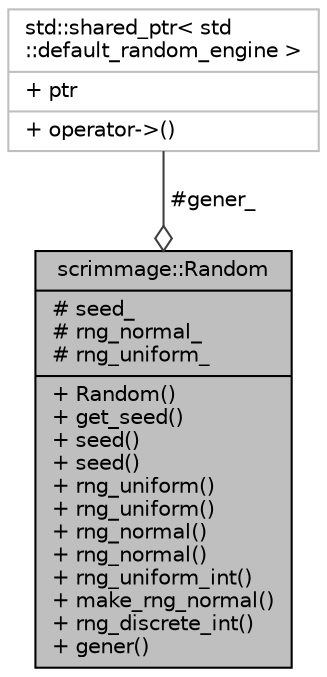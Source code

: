 digraph "scrimmage::Random"
{
 // LATEX_PDF_SIZE
  edge [fontname="Helvetica",fontsize="10",labelfontname="Helvetica",labelfontsize="10"];
  node [fontname="Helvetica",fontsize="10",shape=record];
  Node1 [label="{scrimmage::Random\n|# seed_\l# rng_normal_\l# rng_uniform_\l|+ Random()\l+ get_seed()\l+ seed()\l+ seed()\l+ rng_uniform()\l+ rng_uniform()\l+ rng_normal()\l+ rng_normal()\l+ rng_uniform_int()\l+ make_rng_normal()\l+ rng_discrete_int()\l+ gener()\l}",height=0.2,width=0.4,color="black", fillcolor="grey75", style="filled", fontcolor="black",tooltip=" "];
  Node2 -> Node1 [color="grey25",fontsize="10",style="solid",label=" #gener_" ,arrowhead="odiamond",fontname="Helvetica"];
  Node2 [label="{std::shared_ptr\< std\l::default_random_engine \>\n|+ ptr\l|+ operator-\>()\l}",height=0.2,width=0.4,color="grey75", fillcolor="white", style="filled",tooltip=" "];
}
